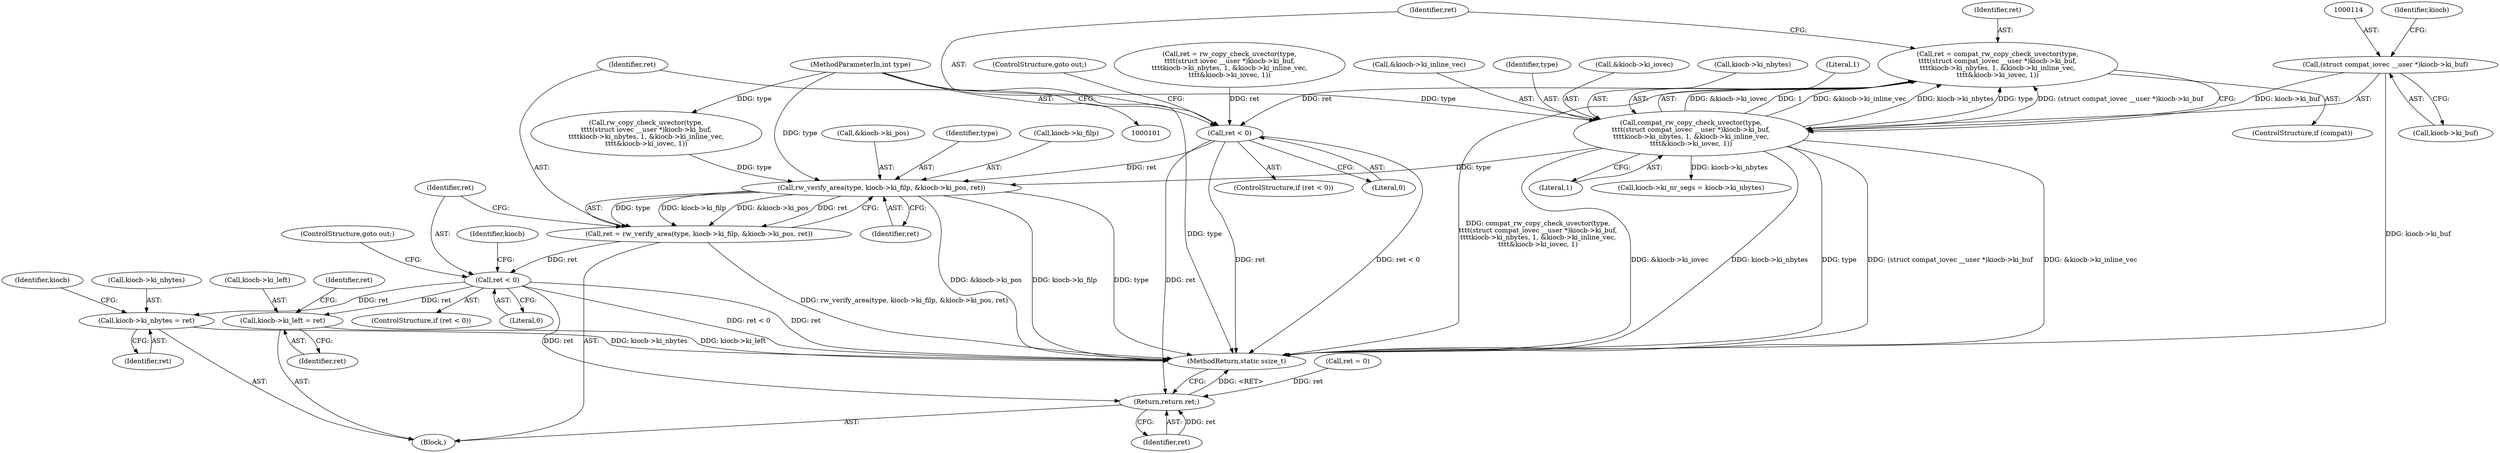 digraph "0_linux_a70b52ec1aaeaf60f4739edb1b422827cb6f3893_1@API" {
"1000109" [label="(Call,ret = compat_rw_copy_check_uvector(type,\n\t\t\t\t(struct compat_iovec __user *)kiocb->ki_buf,\n\t\t\t\tkiocb->ki_nbytes, 1, &kiocb->ki_inline_vec,\n\t\t\t\t&kiocb->ki_iovec, 1))"];
"1000111" [label="(Call,compat_rw_copy_check_uvector(type,\n\t\t\t\t(struct compat_iovec __user *)kiocb->ki_buf,\n\t\t\t\tkiocb->ki_nbytes, 1, &kiocb->ki_inline_vec,\n\t\t\t\t&kiocb->ki_iovec, 1))"];
"1000102" [label="(MethodParameterIn,int type)"];
"1000113" [label="(Call,(struct compat_iovec __user *)kiocb->ki_buf)"];
"1000155" [label="(Call,ret < 0)"];
"1000161" [label="(Call,rw_verify_area(type, kiocb->ki_filp, &kiocb->ki_pos, ret))"];
"1000159" [label="(Call,ret = rw_verify_area(type, kiocb->ki_filp, &kiocb->ki_pos, ret))"];
"1000172" [label="(Call,ret < 0)"];
"1000188" [label="(Call,kiocb->ki_nbytes = ret)"];
"1000193" [label="(Call,kiocb->ki_left = ret)"];
"1000202" [label="(Return,return ret;)"];
"1000188" [label="(Call,kiocb->ki_nbytes = ret)"];
"1000154" [label="(ControlStructure,if (ret < 0))"];
"1000166" [label="(Call,&kiocb->ki_pos)"];
"1000121" [label="(Literal,1)"];
"1000203" [label="(Identifier,ret)"];
"1000162" [label="(Identifier,type)"];
"1000161" [label="(Call,rw_verify_area(type, kiocb->ki_filp, &kiocb->ki_pos, ret))"];
"1000175" [label="(ControlStructure,goto out;)"];
"1000130" [label="(Literal,1)"];
"1000111" [label="(Call,compat_rw_copy_check_uvector(type,\n\t\t\t\t(struct compat_iovec __user *)kiocb->ki_buf,\n\t\t\t\tkiocb->ki_nbytes, 1, &kiocb->ki_inline_vec,\n\t\t\t\t&kiocb->ki_iovec, 1))"];
"1000122" [label="(Call,&kiocb->ki_inline_vec)"];
"1000155" [label="(Call,ret < 0)"];
"1000112" [label="(Identifier,type)"];
"1000107" [label="(ControlStructure,if (compat))"];
"1000202" [label="(Return,return ret;)"];
"1000163" [label="(Call,kiocb->ki_filp)"];
"1000105" [label="(Block,)"];
"1000173" [label="(Identifier,ret)"];
"1000171" [label="(ControlStructure,if (ret < 0))"];
"1000113" [label="(Call,(struct compat_iovec __user *)kiocb->ki_buf)"];
"1000172" [label="(Call,ret < 0)"];
"1000126" [label="(Call,&kiocb->ki_iovec)"];
"1000158" [label="(ControlStructure,goto out;)"];
"1000189" [label="(Call,kiocb->ki_nbytes)"];
"1000192" [label="(Identifier,ret)"];
"1000160" [label="(Identifier,ret)"];
"1000115" [label="(Call,kiocb->ki_buf)"];
"1000194" [label="(Call,kiocb->ki_left)"];
"1000170" [label="(Identifier,ret)"];
"1000193" [label="(Call,kiocb->ki_left = ret)"];
"1000118" [label="(Call,kiocb->ki_nbytes)"];
"1000119" [label="(Identifier,kiocb)"];
"1000199" [label="(Identifier,ret)"];
"1000195" [label="(Identifier,kiocb)"];
"1000176" [label="(Call,kiocb->ki_nr_segs = kiocb->ki_nbytes)"];
"1000204" [label="(MethodReturn,static ssize_t)"];
"1000159" [label="(Call,ret = rw_verify_area(type, kiocb->ki_filp, &kiocb->ki_pos, ret))"];
"1000174" [label="(Literal,0)"];
"1000132" [label="(Call,ret = rw_copy_check_uvector(type,\n\t\t\t\t(struct iovec __user *)kiocb->ki_buf,\n\t\t\t\tkiocb->ki_nbytes, 1, &kiocb->ki_inline_vec,\n\t\t\t\t&kiocb->ki_iovec, 1))"];
"1000157" [label="(Literal,0)"];
"1000109" [label="(Call,ret = compat_rw_copy_check_uvector(type,\n\t\t\t\t(struct compat_iovec __user *)kiocb->ki_buf,\n\t\t\t\tkiocb->ki_nbytes, 1, &kiocb->ki_inline_vec,\n\t\t\t\t&kiocb->ki_iovec, 1))"];
"1000178" [label="(Identifier,kiocb)"];
"1000102" [label="(MethodParameterIn,int type)"];
"1000134" [label="(Call,rw_copy_check_uvector(type,\n\t\t\t\t(struct iovec __user *)kiocb->ki_buf,\n\t\t\t\tkiocb->ki_nbytes, 1, &kiocb->ki_inline_vec,\n\t\t\t\t&kiocb->ki_iovec, 1))"];
"1000156" [label="(Identifier,ret)"];
"1000198" [label="(Call,ret = 0)"];
"1000197" [label="(Identifier,ret)"];
"1000110" [label="(Identifier,ret)"];
"1000109" -> "1000107"  [label="AST: "];
"1000109" -> "1000111"  [label="CFG: "];
"1000110" -> "1000109"  [label="AST: "];
"1000111" -> "1000109"  [label="AST: "];
"1000156" -> "1000109"  [label="CFG: "];
"1000109" -> "1000204"  [label="DDG: compat_rw_copy_check_uvector(type,\n\t\t\t\t(struct compat_iovec __user *)kiocb->ki_buf,\n\t\t\t\tkiocb->ki_nbytes, 1, &kiocb->ki_inline_vec,\n\t\t\t\t&kiocb->ki_iovec, 1)"];
"1000111" -> "1000109"  [label="DDG: &kiocb->ki_iovec"];
"1000111" -> "1000109"  [label="DDG: 1"];
"1000111" -> "1000109"  [label="DDG: &kiocb->ki_inline_vec"];
"1000111" -> "1000109"  [label="DDG: kiocb->ki_nbytes"];
"1000111" -> "1000109"  [label="DDG: type"];
"1000111" -> "1000109"  [label="DDG: (struct compat_iovec __user *)kiocb->ki_buf"];
"1000109" -> "1000155"  [label="DDG: ret"];
"1000111" -> "1000130"  [label="CFG: "];
"1000112" -> "1000111"  [label="AST: "];
"1000113" -> "1000111"  [label="AST: "];
"1000118" -> "1000111"  [label="AST: "];
"1000121" -> "1000111"  [label="AST: "];
"1000122" -> "1000111"  [label="AST: "];
"1000126" -> "1000111"  [label="AST: "];
"1000130" -> "1000111"  [label="AST: "];
"1000111" -> "1000204"  [label="DDG: &kiocb->ki_iovec"];
"1000111" -> "1000204"  [label="DDG: kiocb->ki_nbytes"];
"1000111" -> "1000204"  [label="DDG: type"];
"1000111" -> "1000204"  [label="DDG: (struct compat_iovec __user *)kiocb->ki_buf"];
"1000111" -> "1000204"  [label="DDG: &kiocb->ki_inline_vec"];
"1000102" -> "1000111"  [label="DDG: type"];
"1000113" -> "1000111"  [label="DDG: kiocb->ki_buf"];
"1000111" -> "1000161"  [label="DDG: type"];
"1000111" -> "1000176"  [label="DDG: kiocb->ki_nbytes"];
"1000102" -> "1000101"  [label="AST: "];
"1000102" -> "1000204"  [label="DDG: type"];
"1000102" -> "1000134"  [label="DDG: type"];
"1000102" -> "1000161"  [label="DDG: type"];
"1000113" -> "1000115"  [label="CFG: "];
"1000114" -> "1000113"  [label="AST: "];
"1000115" -> "1000113"  [label="AST: "];
"1000119" -> "1000113"  [label="CFG: "];
"1000113" -> "1000204"  [label="DDG: kiocb->ki_buf"];
"1000155" -> "1000154"  [label="AST: "];
"1000155" -> "1000157"  [label="CFG: "];
"1000156" -> "1000155"  [label="AST: "];
"1000157" -> "1000155"  [label="AST: "];
"1000158" -> "1000155"  [label="CFG: "];
"1000160" -> "1000155"  [label="CFG: "];
"1000155" -> "1000204"  [label="DDG: ret < 0"];
"1000155" -> "1000204"  [label="DDG: ret"];
"1000132" -> "1000155"  [label="DDG: ret"];
"1000155" -> "1000161"  [label="DDG: ret"];
"1000155" -> "1000202"  [label="DDG: ret"];
"1000161" -> "1000159"  [label="AST: "];
"1000161" -> "1000170"  [label="CFG: "];
"1000162" -> "1000161"  [label="AST: "];
"1000163" -> "1000161"  [label="AST: "];
"1000166" -> "1000161"  [label="AST: "];
"1000170" -> "1000161"  [label="AST: "];
"1000159" -> "1000161"  [label="CFG: "];
"1000161" -> "1000204"  [label="DDG: &kiocb->ki_pos"];
"1000161" -> "1000204"  [label="DDG: kiocb->ki_filp"];
"1000161" -> "1000204"  [label="DDG: type"];
"1000161" -> "1000159"  [label="DDG: type"];
"1000161" -> "1000159"  [label="DDG: kiocb->ki_filp"];
"1000161" -> "1000159"  [label="DDG: &kiocb->ki_pos"];
"1000161" -> "1000159"  [label="DDG: ret"];
"1000134" -> "1000161"  [label="DDG: type"];
"1000159" -> "1000105"  [label="AST: "];
"1000160" -> "1000159"  [label="AST: "];
"1000173" -> "1000159"  [label="CFG: "];
"1000159" -> "1000204"  [label="DDG: rw_verify_area(type, kiocb->ki_filp, &kiocb->ki_pos, ret)"];
"1000159" -> "1000172"  [label="DDG: ret"];
"1000172" -> "1000171"  [label="AST: "];
"1000172" -> "1000174"  [label="CFG: "];
"1000173" -> "1000172"  [label="AST: "];
"1000174" -> "1000172"  [label="AST: "];
"1000175" -> "1000172"  [label="CFG: "];
"1000178" -> "1000172"  [label="CFG: "];
"1000172" -> "1000204"  [label="DDG: ret < 0"];
"1000172" -> "1000204"  [label="DDG: ret"];
"1000172" -> "1000188"  [label="DDG: ret"];
"1000172" -> "1000193"  [label="DDG: ret"];
"1000172" -> "1000202"  [label="DDG: ret"];
"1000188" -> "1000105"  [label="AST: "];
"1000188" -> "1000192"  [label="CFG: "];
"1000189" -> "1000188"  [label="AST: "];
"1000192" -> "1000188"  [label="AST: "];
"1000195" -> "1000188"  [label="CFG: "];
"1000188" -> "1000204"  [label="DDG: kiocb->ki_nbytes"];
"1000193" -> "1000105"  [label="AST: "];
"1000193" -> "1000197"  [label="CFG: "];
"1000194" -> "1000193"  [label="AST: "];
"1000197" -> "1000193"  [label="AST: "];
"1000199" -> "1000193"  [label="CFG: "];
"1000193" -> "1000204"  [label="DDG: kiocb->ki_left"];
"1000202" -> "1000105"  [label="AST: "];
"1000202" -> "1000203"  [label="CFG: "];
"1000203" -> "1000202"  [label="AST: "];
"1000204" -> "1000202"  [label="CFG: "];
"1000202" -> "1000204"  [label="DDG: <RET>"];
"1000203" -> "1000202"  [label="DDG: ret"];
"1000198" -> "1000202"  [label="DDG: ret"];
}
